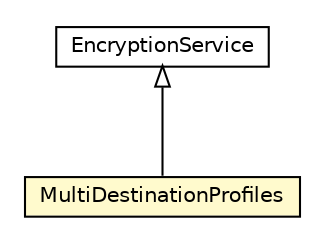 #!/usr/local/bin/dot
#
# Class diagram 
# Generated by UMLGraph version R5_6-24-gf6e263 (http://www.umlgraph.org/)
#

digraph G {
	edge [fontname="Helvetica",fontsize=10,labelfontname="Helvetica",labelfontsize=10];
	node [fontname="Helvetica",fontsize=10,shape=plaintext];
	nodesep=0.25;
	ranksep=0.5;
	// org.universAAL.ontology.cryptographic.EncryptionService
	c5772468 [label=<<table title="org.universAAL.ontology.cryptographic.EncryptionService" border="0" cellborder="1" cellspacing="0" cellpadding="2" port="p" href="../../../ontology/cryptographic/EncryptionService.html">
		<tr><td><table border="0" cellspacing="0" cellpadding="1">
<tr><td align="center" balign="center"> EncryptionService </td></tr>
		</table></td></tr>
		</table>>, URL="../../../ontology/cryptographic/EncryptionService.html", fontname="Helvetica", fontcolor="black", fontsize=10.0];
	// org.universAAL.security.cryptographic.services.MultiDestinationProfiles
	c5773314 [label=<<table title="org.universAAL.security.cryptographic.services.MultiDestinationProfiles" border="0" cellborder="1" cellspacing="0" cellpadding="2" port="p" bgcolor="lemonChiffon" href="./MultiDestinationProfiles.html">
		<tr><td><table border="0" cellspacing="0" cellpadding="1">
<tr><td align="center" balign="center"> MultiDestinationProfiles </td></tr>
		</table></td></tr>
		</table>>, URL="./MultiDestinationProfiles.html", fontname="Helvetica", fontcolor="black", fontsize=10.0];
	//org.universAAL.security.cryptographic.services.MultiDestinationProfiles extends org.universAAL.ontology.cryptographic.EncryptionService
	c5772468:p -> c5773314:p [dir=back,arrowtail=empty];
}

